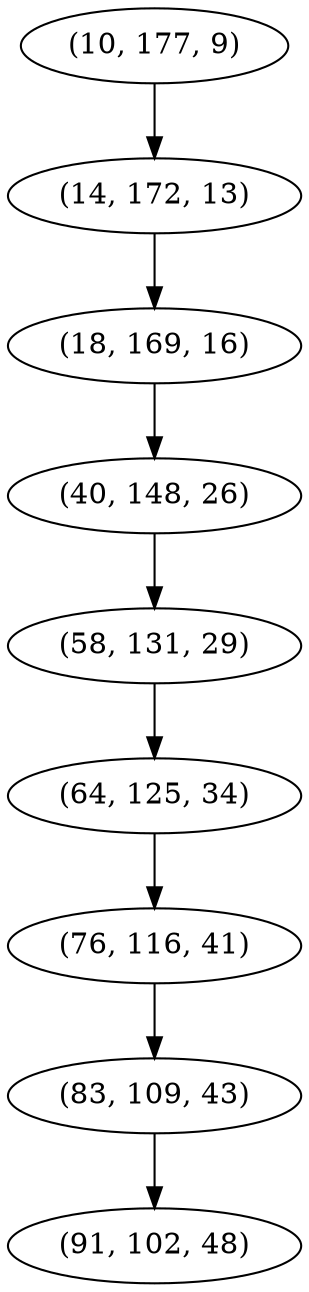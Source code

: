 digraph tree {
    "(10, 177, 9)";
    "(14, 172, 13)";
    "(18, 169, 16)";
    "(40, 148, 26)";
    "(58, 131, 29)";
    "(64, 125, 34)";
    "(76, 116, 41)";
    "(83, 109, 43)";
    "(91, 102, 48)";
    "(10, 177, 9)" -> "(14, 172, 13)";
    "(14, 172, 13)" -> "(18, 169, 16)";
    "(18, 169, 16)" -> "(40, 148, 26)";
    "(40, 148, 26)" -> "(58, 131, 29)";
    "(58, 131, 29)" -> "(64, 125, 34)";
    "(64, 125, 34)" -> "(76, 116, 41)";
    "(76, 116, 41)" -> "(83, 109, 43)";
    "(83, 109, 43)" -> "(91, 102, 48)";
}
